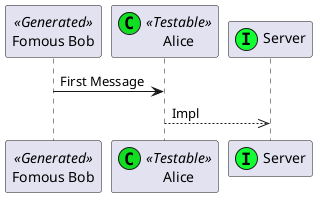 @startuml 构造类型和圈点

participant "Fomous Bob" as Bob <<Generated>>
participant Alice <<(C,#11dd22) Testable>>
participant Server <<(I,#11ff33)>>

Bob -> Alice : First Message
Alice -->> Server : Impl
@enduml